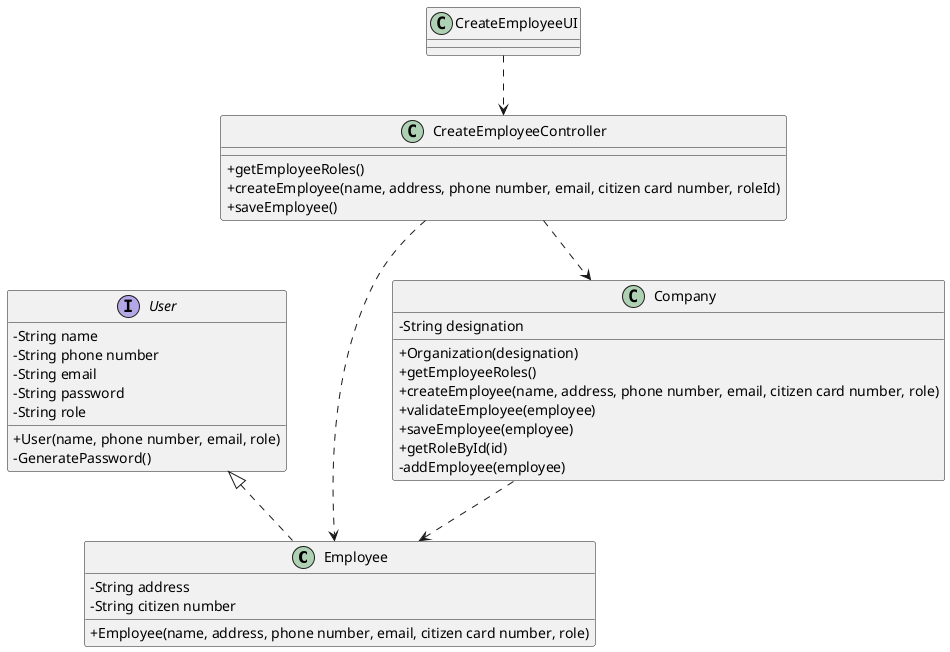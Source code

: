 @startuml US10_CD
skinparam classAttributeIconSize 0

class Employee {
  -String address
  -String citizen number
  +Employee(name, address, phone number, email, citizen card number, role)
}

interface User {  
  -String name
  -String phone number
  -String email
  -String password
  -String role
  +User(name, phone number, email, role)
  -GeneratePassword()
}

class Company {
  -String designation
  +Organization(designation)
  +getEmployeeRoles()
  +createEmployee(name, address, phone number, email, citizen card number, role)
  +validateEmployee(employee)
  +saveEmployee(employee)
  +getRoleById(id)
  -addEmployee(employee)
}

class CreateEmployeeController {
  +getEmployeeRoles()
  +createEmployee(name, address, phone number, email, citizen card number, roleId)
  +saveEmployee()
}

class CreateEmployeeUI {
}

CreateEmployeeUI ..> CreateEmployeeController
CreateEmployeeController ..> Employee
CreateEmployeeController ..> Company
Company ..> Employee
User <|.. Employee 

@enduml